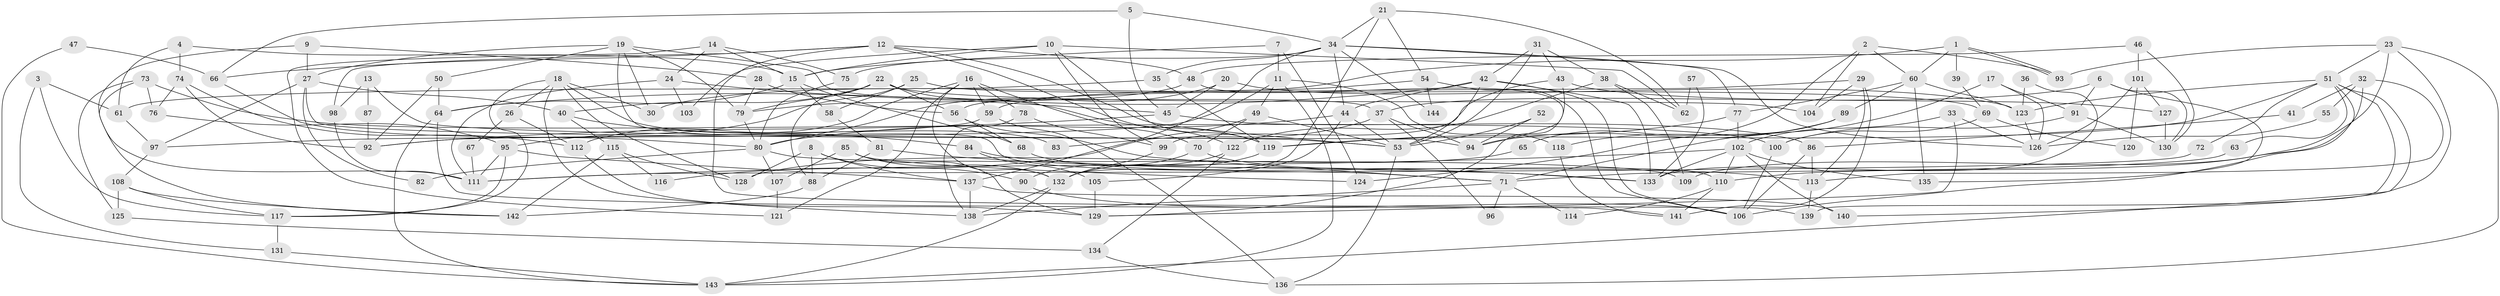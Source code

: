 // coarse degree distribution, {5: 0.16161616161616163, 3: 0.1717171717171717, 4: 0.24242424242424243, 6: 0.1111111111111111, 7: 0.08080808080808081, 12: 0.010101010101010102, 9: 0.030303030303030304, 10: 0.020202020202020204, 11: 0.020202020202020204, 2: 0.1111111111111111, 8: 0.04040404040404041}
// Generated by graph-tools (version 1.1) at 2025/42/03/06/25 10:42:02]
// undirected, 144 vertices, 288 edges
graph export_dot {
graph [start="1"]
  node [color=gray90,style=filled];
  1;
  2;
  3;
  4;
  5;
  6;
  7;
  8;
  9;
  10;
  11;
  12;
  13;
  14;
  15;
  16;
  17;
  18;
  19;
  20;
  21;
  22;
  23;
  24;
  25;
  26;
  27;
  28;
  29;
  30;
  31;
  32;
  33;
  34;
  35;
  36;
  37;
  38;
  39;
  40;
  41;
  42;
  43;
  44;
  45;
  46;
  47;
  48;
  49;
  50;
  51;
  52;
  53;
  54;
  55;
  56;
  57;
  58;
  59;
  60;
  61;
  62;
  63;
  64;
  65;
  66;
  67;
  68;
  69;
  70;
  71;
  72;
  73;
  74;
  75;
  76;
  77;
  78;
  79;
  80;
  81;
  82;
  83;
  84;
  85;
  86;
  87;
  88;
  89;
  90;
  91;
  92;
  93;
  94;
  95;
  96;
  97;
  98;
  99;
  100;
  101;
  102;
  103;
  104;
  105;
  106;
  107;
  108;
  109;
  110;
  111;
  112;
  113;
  114;
  115;
  116;
  117;
  118;
  119;
  120;
  121;
  122;
  123;
  124;
  125;
  126;
  127;
  128;
  129;
  130;
  131;
  132;
  133;
  134;
  135;
  136;
  137;
  138;
  139;
  140;
  141;
  142;
  143;
  144;
  1 -- 60;
  1 -- 93;
  1 -- 93;
  1 -- 30;
  1 -- 39;
  2 -- 93;
  2 -- 104;
  2 -- 60;
  2 -- 65;
  3 -- 117;
  3 -- 131;
  3 -- 61;
  4 -- 61;
  4 -- 15;
  4 -- 74;
  5 -- 34;
  5 -- 66;
  5 -- 45;
  6 -- 37;
  6 -- 130;
  6 -- 91;
  6 -- 135;
  7 -- 124;
  7 -- 11;
  7 -- 15;
  8 -- 137;
  8 -- 90;
  8 -- 88;
  8 -- 128;
  9 -- 27;
  9 -- 28;
  9 -- 111;
  10 -- 119;
  10 -- 15;
  10 -- 62;
  10 -- 99;
  10 -- 103;
  11 -- 92;
  11 -- 143;
  11 -- 49;
  11 -- 118;
  12 -- 53;
  12 -- 48;
  12 -- 66;
  12 -- 98;
  12 -- 122;
  12 -- 139;
  13 -- 98;
  13 -- 53;
  13 -- 87;
  14 -- 15;
  14 -- 75;
  14 -- 24;
  14 -- 121;
  15 -- 64;
  15 -- 58;
  15 -- 68;
  16 -- 121;
  16 -- 132;
  16 -- 59;
  16 -- 70;
  16 -- 78;
  16 -- 112;
  17 -- 91;
  17 -- 71;
  17 -- 126;
  18 -- 30;
  18 -- 138;
  18 -- 26;
  18 -- 83;
  18 -- 117;
  18 -- 128;
  19 -- 79;
  19 -- 27;
  19 -- 30;
  19 -- 37;
  19 -- 50;
  19 -- 110;
  20 -- 45;
  20 -- 123;
  20 -- 80;
  21 -- 34;
  21 -- 132;
  21 -- 54;
  21 -- 62;
  22 -- 56;
  22 -- 119;
  22 -- 40;
  22 -- 79;
  22 -- 88;
  22 -- 104;
  23 -- 109;
  23 -- 51;
  23 -- 93;
  23 -- 136;
  23 -- 140;
  24 -- 111;
  24 -- 45;
  24 -- 103;
  25 -- 58;
  25 -- 95;
  25 -- 69;
  26 -- 112;
  26 -- 67;
  27 -- 97;
  27 -- 40;
  27 -- 82;
  27 -- 94;
  28 -- 79;
  28 -- 56;
  29 -- 141;
  29 -- 113;
  29 -- 56;
  29 -- 104;
  31 -- 43;
  31 -- 42;
  31 -- 38;
  31 -- 53;
  32 -- 110;
  32 -- 113;
  32 -- 41;
  32 -- 55;
  33 -- 102;
  33 -- 126;
  33 -- 129;
  34 -- 126;
  34 -- 44;
  34 -- 35;
  34 -- 75;
  34 -- 77;
  34 -- 137;
  34 -- 144;
  35 -- 119;
  35 -- 61;
  36 -- 123;
  36 -- 133;
  37 -- 94;
  37 -- 83;
  37 -- 96;
  38 -- 62;
  38 -- 109;
  38 -- 122;
  39 -- 69;
  40 -- 115;
  40 -- 84;
  41 -- 86;
  42 -- 106;
  42 -- 133;
  42 -- 44;
  42 -- 53;
  42 -- 64;
  43 -- 94;
  43 -- 99;
  43 -- 127;
  44 -- 53;
  44 -- 80;
  44 -- 105;
  45 -- 86;
  45 -- 92;
  46 -- 130;
  46 -- 48;
  46 -- 101;
  47 -- 66;
  47 -- 143;
  48 -- 79;
  48 -- 129;
  49 -- 53;
  49 -- 70;
  49 -- 116;
  50 -- 64;
  50 -- 92;
  51 -- 119;
  51 -- 106;
  51 -- 63;
  51 -- 72;
  51 -- 123;
  51 -- 139;
  51 -- 143;
  52 -- 53;
  52 -- 94;
  53 -- 136;
  54 -- 59;
  54 -- 106;
  54 -- 144;
  55 -- 126;
  56 -- 68;
  56 -- 71;
  57 -- 133;
  57 -- 62;
  58 -- 81;
  59 -- 136;
  59 -- 97;
  60 -- 135;
  60 -- 77;
  60 -- 89;
  60 -- 123;
  61 -- 97;
  63 -- 71;
  64 -- 143;
  64 -- 141;
  65 -- 128;
  66 -- 80;
  67 -- 111;
  68 -- 71;
  69 -- 100;
  69 -- 120;
  70 -- 90;
  70 -- 133;
  71 -- 138;
  71 -- 96;
  71 -- 114;
  72 -- 111;
  73 -- 76;
  73 -- 142;
  73 -- 100;
  73 -- 125;
  74 -- 92;
  74 -- 76;
  74 -- 112;
  75 -- 80;
  76 -- 95;
  77 -- 102;
  77 -- 119;
  78 -- 138;
  78 -- 99;
  79 -- 80;
  80 -- 82;
  80 -- 107;
  80 -- 109;
  81 -- 88;
  81 -- 133;
  84 -- 105;
  84 -- 113;
  85 -- 129;
  85 -- 132;
  85 -- 107;
  85 -- 124;
  86 -- 113;
  86 -- 106;
  87 -- 92;
  88 -- 142;
  89 -- 118;
  89 -- 94;
  89 -- 124;
  90 -- 106;
  91 -- 100;
  91 -- 130;
  95 -- 137;
  95 -- 117;
  95 -- 111;
  97 -- 108;
  98 -- 111;
  99 -- 132;
  100 -- 106;
  101 -- 126;
  101 -- 120;
  101 -- 127;
  102 -- 111;
  102 -- 110;
  102 -- 133;
  102 -- 135;
  102 -- 140;
  105 -- 129;
  107 -- 121;
  108 -- 125;
  108 -- 117;
  108 -- 142;
  110 -- 114;
  110 -- 141;
  112 -- 129;
  113 -- 139;
  115 -- 142;
  115 -- 128;
  115 -- 116;
  117 -- 131;
  118 -- 141;
  119 -- 132;
  122 -- 132;
  122 -- 134;
  123 -- 126;
  125 -- 134;
  127 -- 130;
  131 -- 143;
  132 -- 138;
  132 -- 143;
  134 -- 136;
  137 -- 140;
  137 -- 138;
}
